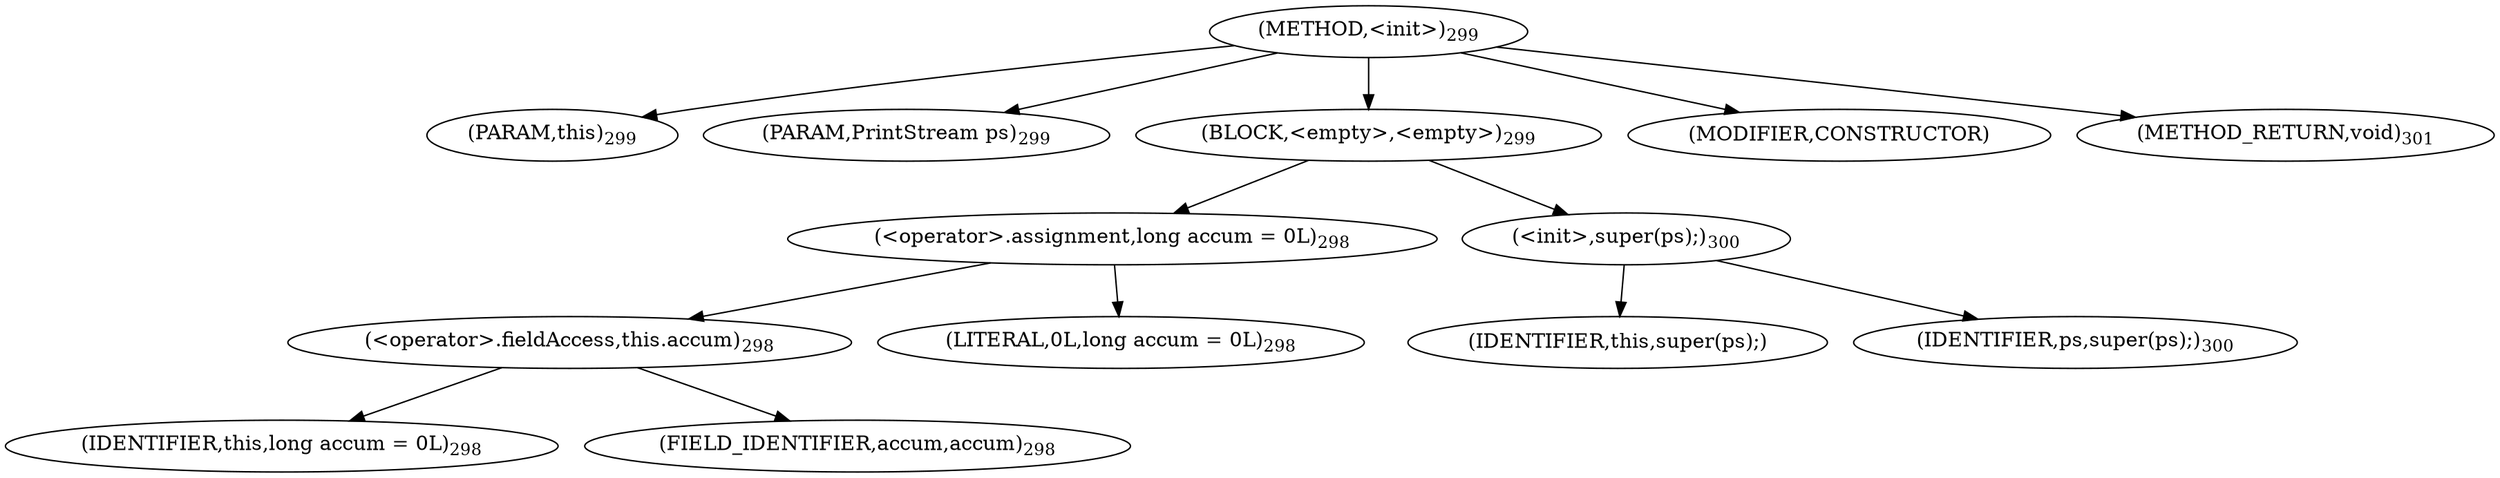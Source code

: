 digraph "&lt;init&gt;" {  
"834" [label = <(METHOD,&lt;init&gt;)<SUB>299</SUB>> ]
"86" [label = <(PARAM,this)<SUB>299</SUB>> ]
"835" [label = <(PARAM,PrintStream ps)<SUB>299</SUB>> ]
"836" [label = <(BLOCK,&lt;empty&gt;,&lt;empty&gt;)<SUB>299</SUB>> ]
"837" [label = <(&lt;operator&gt;.assignment,long accum = 0L)<SUB>298</SUB>> ]
"838" [label = <(&lt;operator&gt;.fieldAccess,this.accum)<SUB>298</SUB>> ]
"839" [label = <(IDENTIFIER,this,long accum = 0L)<SUB>298</SUB>> ]
"840" [label = <(FIELD_IDENTIFIER,accum,accum)<SUB>298</SUB>> ]
"841" [label = <(LITERAL,0L,long accum = 0L)<SUB>298</SUB>> ]
"842" [label = <(&lt;init&gt;,super(ps);)<SUB>300</SUB>> ]
"85" [label = <(IDENTIFIER,this,super(ps);)> ]
"843" [label = <(IDENTIFIER,ps,super(ps);)<SUB>300</SUB>> ]
"844" [label = <(MODIFIER,CONSTRUCTOR)> ]
"845" [label = <(METHOD_RETURN,void)<SUB>301</SUB>> ]
  "834" -> "86" 
  "834" -> "835" 
  "834" -> "836" 
  "834" -> "844" 
  "834" -> "845" 
  "836" -> "837" 
  "836" -> "842" 
  "837" -> "838" 
  "837" -> "841" 
  "838" -> "839" 
  "838" -> "840" 
  "842" -> "85" 
  "842" -> "843" 
}
